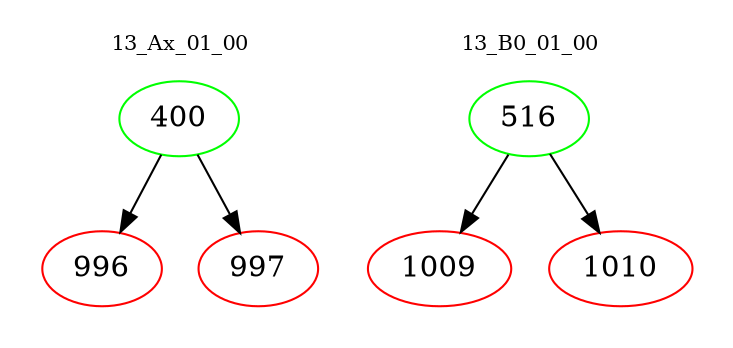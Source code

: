 digraph{
subgraph cluster_0 {
color = white
label = "13_Ax_01_00";
fontsize=10;
T0_400 [label="400", color="green"]
T0_400 -> T0_996 [color="black"]
T0_996 [label="996", color="red"]
T0_400 -> T0_997 [color="black"]
T0_997 [label="997", color="red"]
}
subgraph cluster_1 {
color = white
label = "13_B0_01_00";
fontsize=10;
T1_516 [label="516", color="green"]
T1_516 -> T1_1009 [color="black"]
T1_1009 [label="1009", color="red"]
T1_516 -> T1_1010 [color="black"]
T1_1010 [label="1010", color="red"]
}
}
